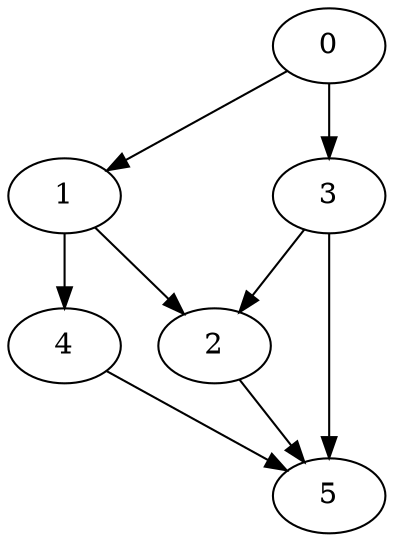 digraph {
  // labelled, weighted edges
  0 -> 1[weight="1"];
  1 -> 2[weight="1"];
  2 -> 5[weight="1"];
  0 -> 3[weight="4"];
  3 -> 2[weight="1"];
  3 -> 5[weight="8"];
  1 -> 4[weight="3"];
  4 -> 5[weight="1"];
}
